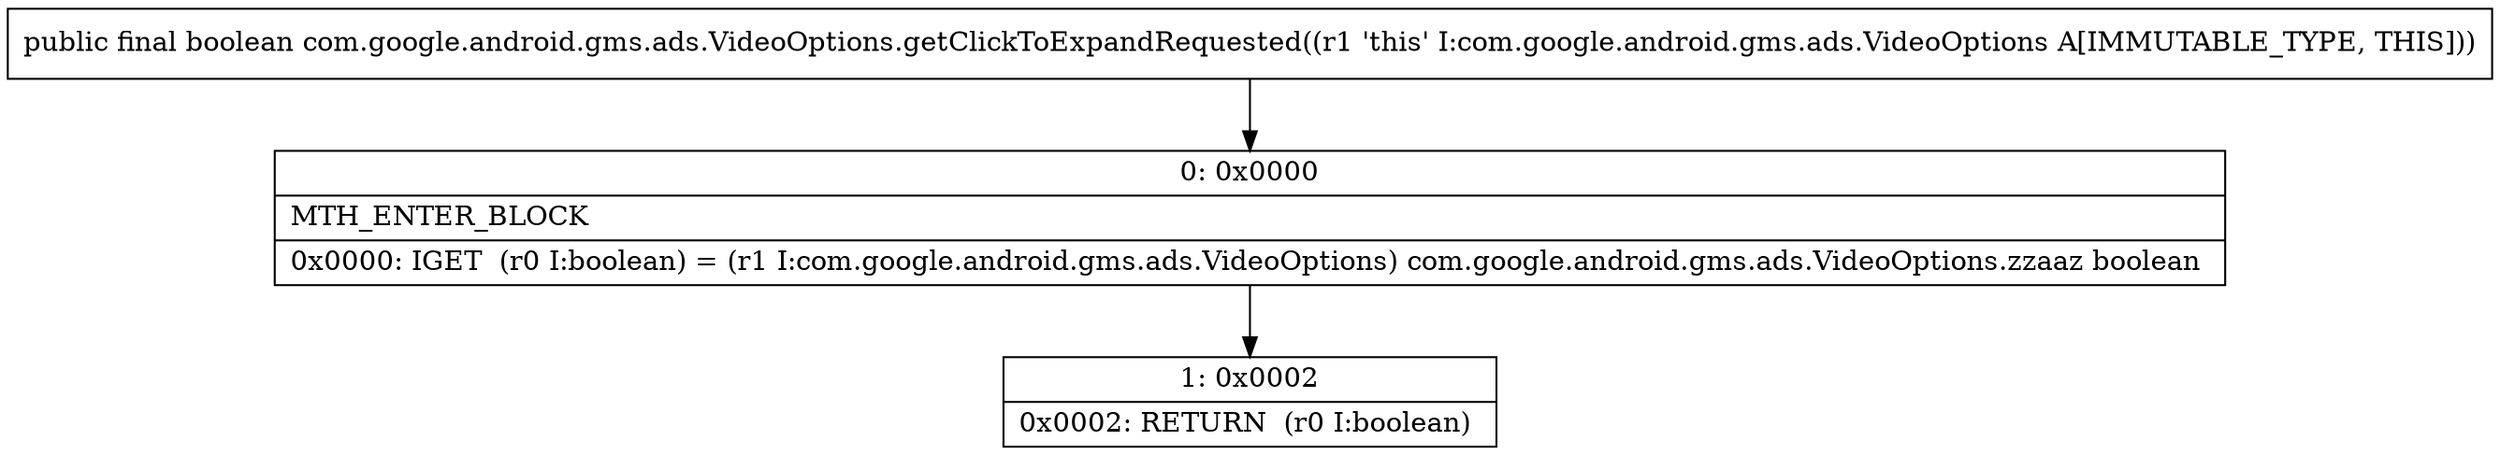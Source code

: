 digraph "CFG forcom.google.android.gms.ads.VideoOptions.getClickToExpandRequested()Z" {
Node_0 [shape=record,label="{0\:\ 0x0000|MTH_ENTER_BLOCK\l|0x0000: IGET  (r0 I:boolean) = (r1 I:com.google.android.gms.ads.VideoOptions) com.google.android.gms.ads.VideoOptions.zzaaz boolean \l}"];
Node_1 [shape=record,label="{1\:\ 0x0002|0x0002: RETURN  (r0 I:boolean) \l}"];
MethodNode[shape=record,label="{public final boolean com.google.android.gms.ads.VideoOptions.getClickToExpandRequested((r1 'this' I:com.google.android.gms.ads.VideoOptions A[IMMUTABLE_TYPE, THIS])) }"];
MethodNode -> Node_0;
Node_0 -> Node_1;
}

